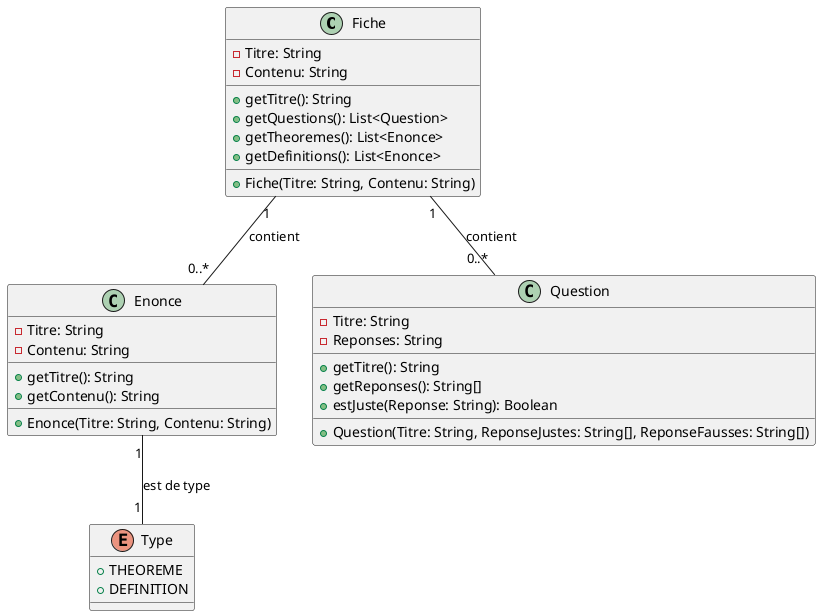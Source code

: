 @startuml diagramme1

class Fiche {
    -Titre: String
    -Contenu: String
    __
    +getTitre(): String
    +getQuestions(): List<Question>
    +getTheoremes(): List<Enonce>
    +getDefinitions(): List<Enonce>
    __
    +Fiche(Titre: String, Contenu: String)
}

class Enonce {
    -Titre: String
    -Contenu: String
    __
    +getTitre(): String
    +getContenu(): String
    __
    +Enonce(Titre: String, Contenu: String)
}

enum Type {
    +THEOREME
    +DEFINITION
}

class Question {
    -Titre: String
    -Reponses: String
    __
    +getTitre(): String
    +getReponses(): String[]
    +estJuste(Reponse: String): Boolean
    __
    +Question(Titre: String, ReponseJustes: String[], ReponseFausses: String[])
}


Fiche "1" -- "0..*" Enonce : contient
Fiche "1" -- "0..*" Question : contient
Enonce "1" -- "1" Type : est de type

@enduml